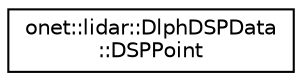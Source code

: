 digraph "Graphical Class Hierarchy"
{
 // LATEX_PDF_SIZE
  edge [fontname="Helvetica",fontsize="10",labelfontname="Helvetica",labelfontsize="10"];
  node [fontname="Helvetica",fontsize="10",shape=record];
  rankdir="LR";
  Node0 [label="onet::lidar::DlphDSPData\l::DSPPoint",height=0.2,width=0.4,color="black", fillcolor="white", style="filled",URL="$structonet_1_1lidar_1_1DlphDSPData_1_1DSPPoint.html",tooltip=" "];
}
